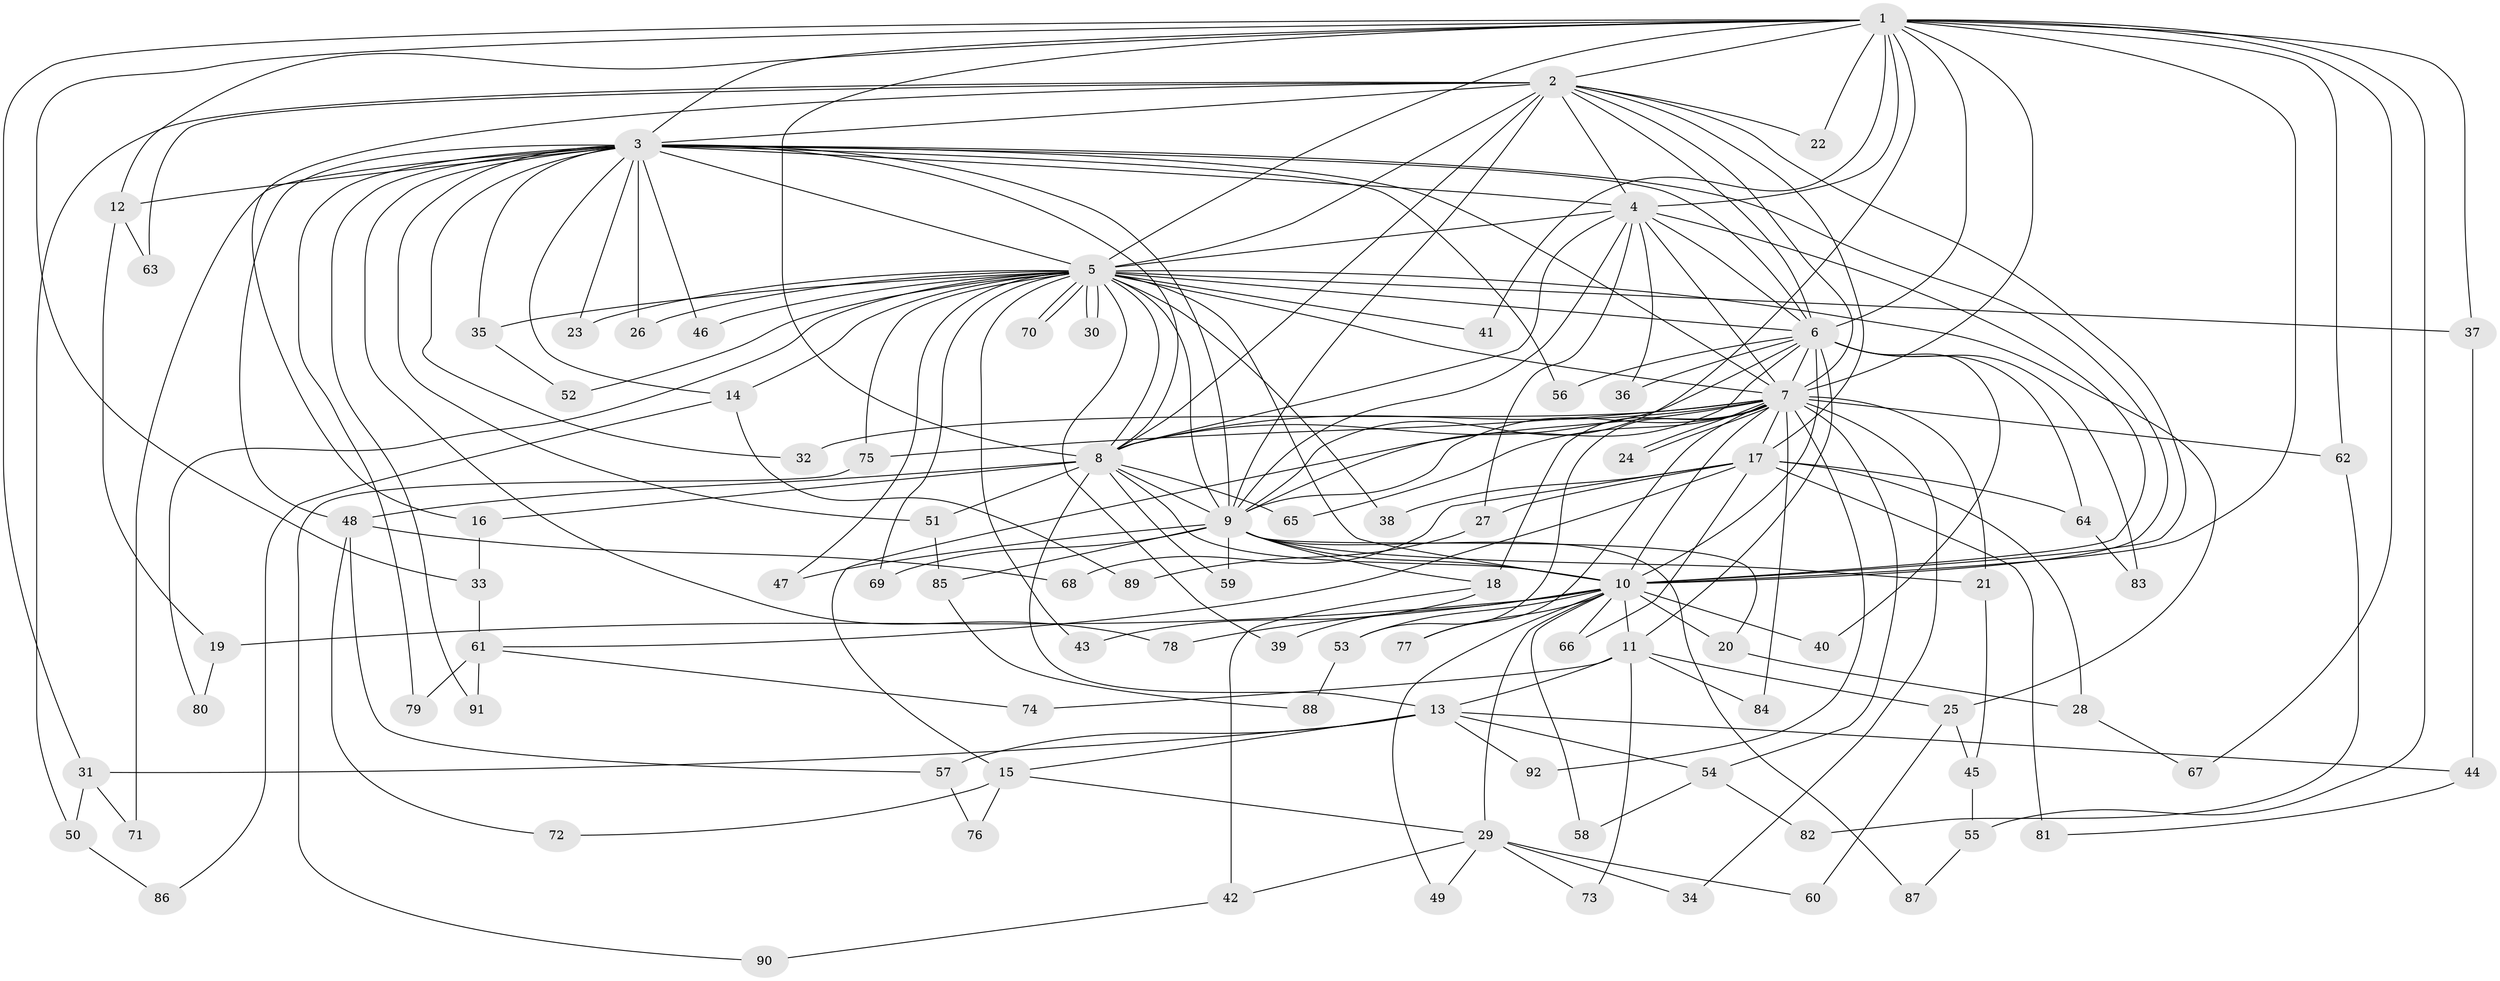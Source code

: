 // Generated by graph-tools (version 1.1) at 2025/49/03/09/25 03:49:37]
// undirected, 92 vertices, 209 edges
graph export_dot {
graph [start="1"]
  node [color=gray90,style=filled];
  1;
  2;
  3;
  4;
  5;
  6;
  7;
  8;
  9;
  10;
  11;
  12;
  13;
  14;
  15;
  16;
  17;
  18;
  19;
  20;
  21;
  22;
  23;
  24;
  25;
  26;
  27;
  28;
  29;
  30;
  31;
  32;
  33;
  34;
  35;
  36;
  37;
  38;
  39;
  40;
  41;
  42;
  43;
  44;
  45;
  46;
  47;
  48;
  49;
  50;
  51;
  52;
  53;
  54;
  55;
  56;
  57;
  58;
  59;
  60;
  61;
  62;
  63;
  64;
  65;
  66;
  67;
  68;
  69;
  70;
  71;
  72;
  73;
  74;
  75;
  76;
  77;
  78;
  79;
  80;
  81;
  82;
  83;
  84;
  85;
  86;
  87;
  88;
  89;
  90;
  91;
  92;
  1 -- 2;
  1 -- 3;
  1 -- 4;
  1 -- 5;
  1 -- 6;
  1 -- 7;
  1 -- 8;
  1 -- 9;
  1 -- 10;
  1 -- 12;
  1 -- 22;
  1 -- 31;
  1 -- 33;
  1 -- 37;
  1 -- 41;
  1 -- 55;
  1 -- 62;
  1 -- 67;
  2 -- 3;
  2 -- 4;
  2 -- 5;
  2 -- 6;
  2 -- 7;
  2 -- 8;
  2 -- 9;
  2 -- 10;
  2 -- 16;
  2 -- 17;
  2 -- 22;
  2 -- 50;
  2 -- 63;
  3 -- 4;
  3 -- 5;
  3 -- 6;
  3 -- 7;
  3 -- 8;
  3 -- 9;
  3 -- 10;
  3 -- 12;
  3 -- 14;
  3 -- 23;
  3 -- 26;
  3 -- 32;
  3 -- 35;
  3 -- 46;
  3 -- 48;
  3 -- 51;
  3 -- 56;
  3 -- 71;
  3 -- 78;
  3 -- 79;
  3 -- 91;
  4 -- 5;
  4 -- 6;
  4 -- 7;
  4 -- 8;
  4 -- 9;
  4 -- 10;
  4 -- 27;
  4 -- 36;
  5 -- 6;
  5 -- 7;
  5 -- 8;
  5 -- 9;
  5 -- 10;
  5 -- 14;
  5 -- 23;
  5 -- 25;
  5 -- 26;
  5 -- 30;
  5 -- 30;
  5 -- 35;
  5 -- 37;
  5 -- 38;
  5 -- 39;
  5 -- 41;
  5 -- 43;
  5 -- 46;
  5 -- 47;
  5 -- 52;
  5 -- 69;
  5 -- 70;
  5 -- 70;
  5 -- 75;
  5 -- 80;
  6 -- 7;
  6 -- 8;
  6 -- 9;
  6 -- 10;
  6 -- 11;
  6 -- 36;
  6 -- 40;
  6 -- 56;
  6 -- 64;
  6 -- 83;
  7 -- 8;
  7 -- 9;
  7 -- 10;
  7 -- 15;
  7 -- 17;
  7 -- 18;
  7 -- 21;
  7 -- 24;
  7 -- 24;
  7 -- 32;
  7 -- 34;
  7 -- 53;
  7 -- 54;
  7 -- 62;
  7 -- 65;
  7 -- 75;
  7 -- 77;
  7 -- 84;
  7 -- 92;
  8 -- 9;
  8 -- 10;
  8 -- 13;
  8 -- 16;
  8 -- 48;
  8 -- 51;
  8 -- 59;
  8 -- 65;
  9 -- 10;
  9 -- 18;
  9 -- 20;
  9 -- 21;
  9 -- 47;
  9 -- 59;
  9 -- 69;
  9 -- 85;
  9 -- 87;
  10 -- 11;
  10 -- 19;
  10 -- 20;
  10 -- 29;
  10 -- 39;
  10 -- 40;
  10 -- 49;
  10 -- 53;
  10 -- 58;
  10 -- 66;
  10 -- 77;
  10 -- 78;
  11 -- 13;
  11 -- 25;
  11 -- 73;
  11 -- 74;
  11 -- 84;
  12 -- 19;
  12 -- 63;
  13 -- 15;
  13 -- 31;
  13 -- 44;
  13 -- 54;
  13 -- 57;
  13 -- 92;
  14 -- 86;
  14 -- 89;
  15 -- 29;
  15 -- 72;
  15 -- 76;
  16 -- 33;
  17 -- 27;
  17 -- 28;
  17 -- 38;
  17 -- 61;
  17 -- 64;
  17 -- 66;
  17 -- 68;
  17 -- 81;
  18 -- 42;
  18 -- 43;
  19 -- 80;
  20 -- 28;
  21 -- 45;
  25 -- 45;
  25 -- 60;
  27 -- 89;
  28 -- 67;
  29 -- 34;
  29 -- 42;
  29 -- 49;
  29 -- 60;
  29 -- 73;
  31 -- 50;
  31 -- 71;
  33 -- 61;
  35 -- 52;
  37 -- 44;
  42 -- 90;
  44 -- 81;
  45 -- 55;
  48 -- 57;
  48 -- 68;
  48 -- 72;
  50 -- 86;
  51 -- 85;
  53 -- 88;
  54 -- 58;
  54 -- 82;
  55 -- 87;
  57 -- 76;
  61 -- 74;
  61 -- 79;
  61 -- 91;
  62 -- 82;
  64 -- 83;
  75 -- 90;
  85 -- 88;
}
